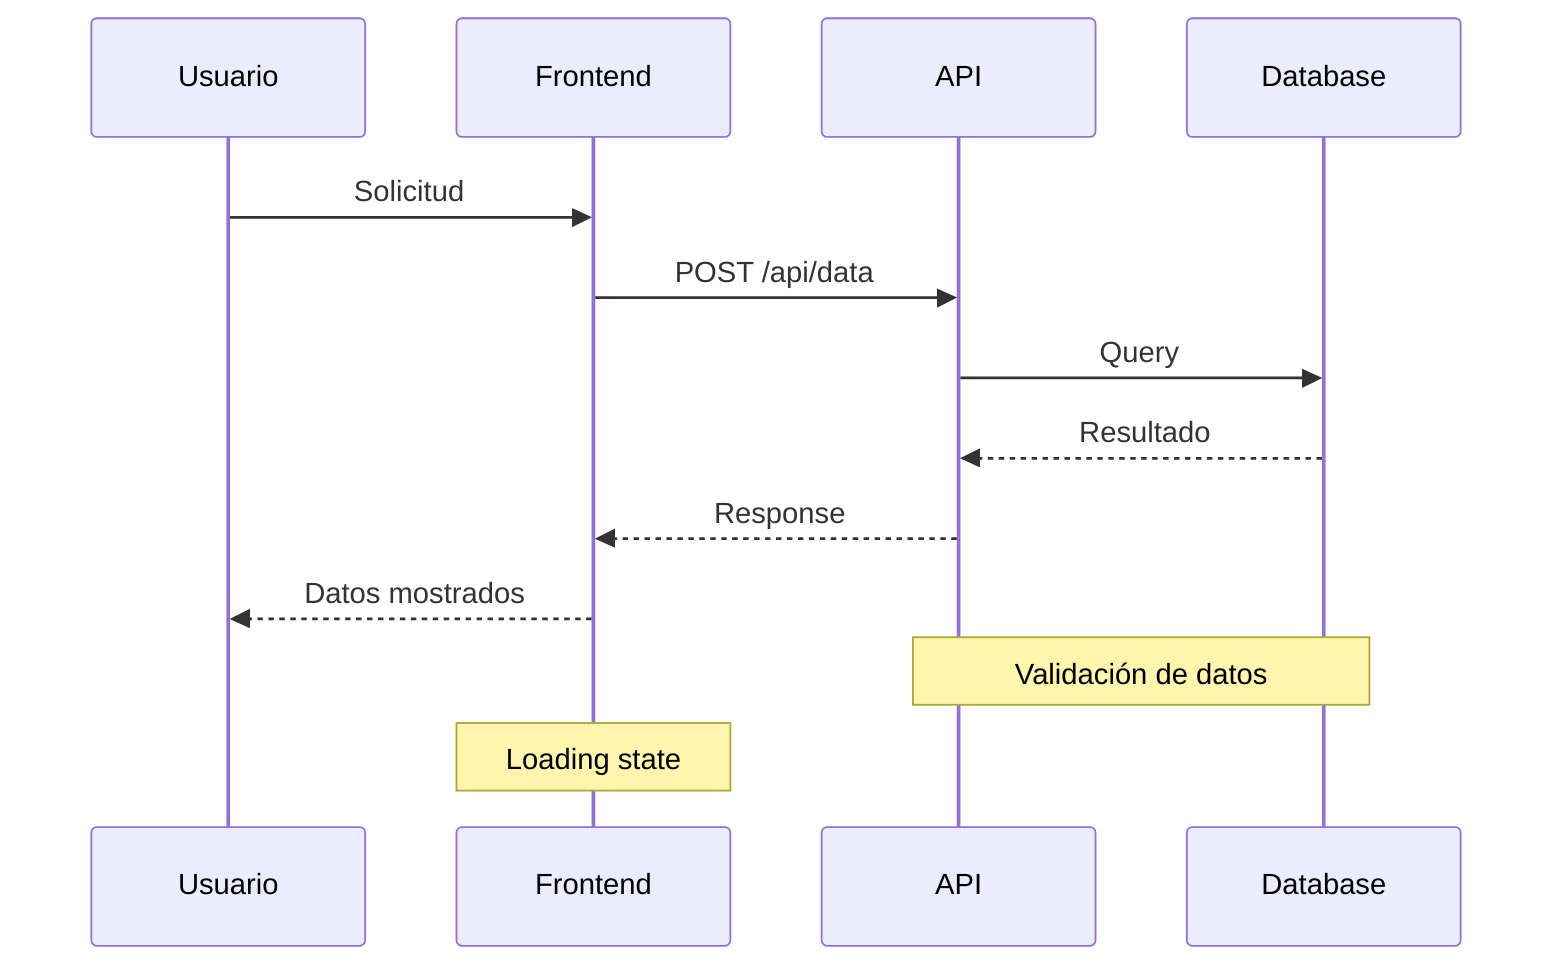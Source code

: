 sequenceDiagram
    participant U as Usuario
    participant F as Frontend
    participant A as API
    participant D as Database
    
    U->>F: Solicitud
    F->>A: POST /api/data
    A->>D: Query
    D-->>A: Resultado
    A-->>F: Response
    F-->>U: Datos mostrados
    
    Note over A,D: Validación de datos
    Note over F: Loading state